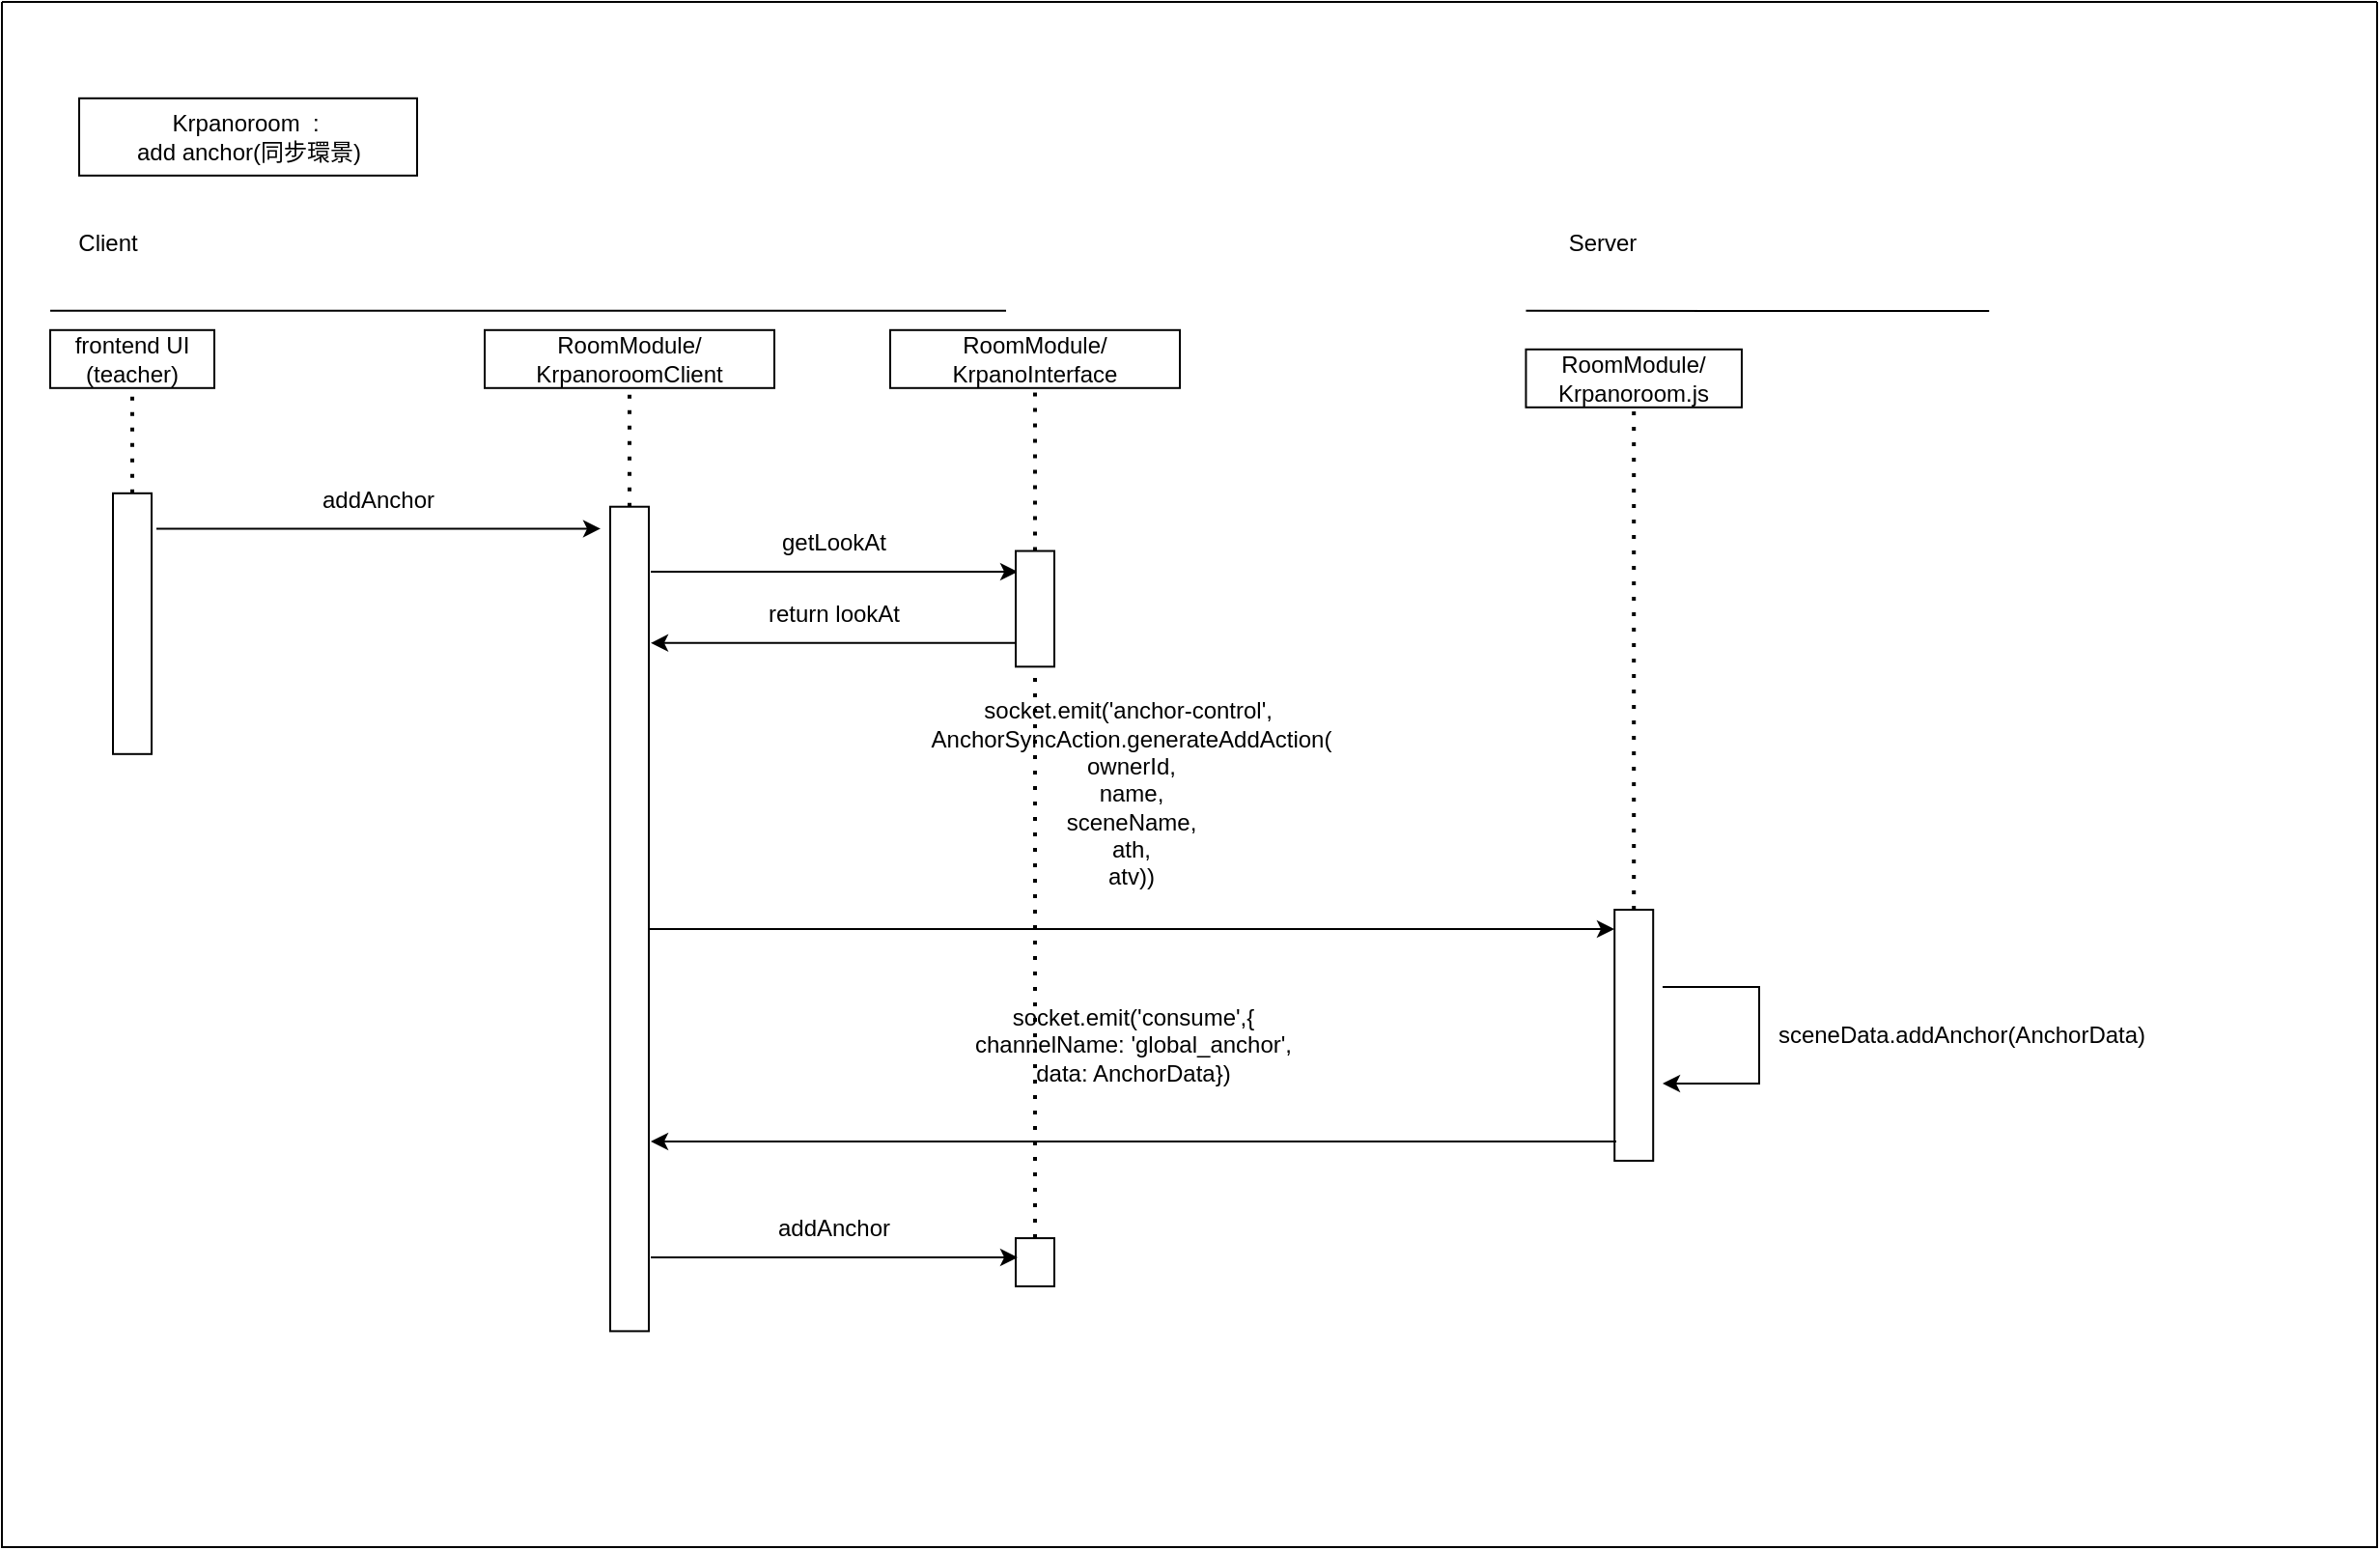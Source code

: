 <mxfile version="20.8.23" type="github"><diagram id="Z87XCZslrCXwQrkr19RX" name="Page-1"><mxGraphModel dx="2261" dy="707" grid="1" gridSize="10" guides="1" tooltips="1" connect="1" arrows="1" fold="1" page="1" pageScale="1" pageWidth="827" pageHeight="1169" math="0" shadow="0"><root><mxCell id="0"/><mxCell id="1" parent="0"/><mxCell id="0DKkQV_DlRvVZHHdh2dW-18" value="" style="swimlane;startSize=0;fillColor=#FF5959;" parent="1" vertex="1"><mxGeometry x="-680" y="60" width="1230" height="800" as="geometry"><mxRectangle x="-140" y="345" width="50" height="40" as="alternateBounds"/></mxGeometry></mxCell><mxCell id="S6yvC7qdEsfKQvKiLP5z-27" value="" style="rounded=0;whiteSpace=wrap;html=1;" parent="0DKkQV_DlRvVZHHdh2dW-18" vertex="1"><mxGeometry x="40" y="49.9" width="175" height="40" as="geometry"/></mxCell><mxCell id="S6yvC7qdEsfKQvKiLP5z-6" value="" style="endArrow=none;dashed=1;html=1;dashPattern=1 3;strokeWidth=2;rounded=0;entryX=0.5;entryY=1;entryDx=0;entryDy=0;startArrow=none;" parent="0DKkQV_DlRvVZHHdh2dW-18" source="QYz8oIN1GEiqAUlNkPk4-4" target="S6yvC7qdEsfKQvKiLP5z-3" edge="1"><mxGeometry width="50" height="50" relative="1" as="geometry"><mxPoint x="821.35" y="669.9" as="sourcePoint"/><mxPoint x="967.6" y="259.9" as="targetPoint"/></mxGeometry></mxCell><mxCell id="S6yvC7qdEsfKQvKiLP5z-9" value="" style="endArrow=none;html=1;rounded=0;" parent="0DKkQV_DlRvVZHHdh2dW-18" edge="1"><mxGeometry width="50" height="50" relative="1" as="geometry"><mxPoint x="25" y="159.9" as="sourcePoint"/><mxPoint x="520" y="159.9" as="targetPoint"/></mxGeometry></mxCell><mxCell id="S6yvC7qdEsfKQvKiLP5z-10" value="" style="endArrow=none;html=1;rounded=0;" parent="0DKkQV_DlRvVZHHdh2dW-18" edge="1"><mxGeometry width="50" height="50" relative="1" as="geometry"><mxPoint x="789.23" y="159.9" as="sourcePoint"/><mxPoint x="1029.1" y="160" as="targetPoint"/></mxGeometry></mxCell><mxCell id="S6yvC7qdEsfKQvKiLP5z-11" value="Client" style="text;strokeColor=none;align=center;fillColor=none;html=1;verticalAlign=middle;whiteSpace=wrap;rounded=0;" parent="0DKkQV_DlRvVZHHdh2dW-18" vertex="1"><mxGeometry x="25" y="109.9" width="60" height="30" as="geometry"/></mxCell><mxCell id="S6yvC7qdEsfKQvKiLP5z-12" value="Server" style="text;strokeColor=none;align=center;fillColor=none;html=1;verticalAlign=middle;whiteSpace=wrap;rounded=0;" parent="0DKkQV_DlRvVZHHdh2dW-18" vertex="1"><mxGeometry x="799.1" y="109.9" width="60" height="30" as="geometry"/></mxCell><mxCell id="S6yvC7qdEsfKQvKiLP5z-26" value="Krpanoroom&amp;nbsp; :&amp;nbsp;&lt;br&gt;add anchor(同步環景)" style="text;strokeColor=none;align=center;fillColor=none;html=1;verticalAlign=middle;whiteSpace=wrap;rounded=0;" parent="0DKkQV_DlRvVZHHdh2dW-18" vertex="1"><mxGeometry x="52.5" y="54.9" width="150" height="30" as="geometry"/></mxCell><mxCell id="S6yvC7qdEsfKQvKiLP5z-30" value="RoomModule/&lt;br&gt;KrpanoroomClient" style="rounded=0;whiteSpace=wrap;html=1;" parent="0DKkQV_DlRvVZHHdh2dW-18" vertex="1"><mxGeometry x="250.0" y="169.9" width="150.01" height="30" as="geometry"/></mxCell><mxCell id="S6yvC7qdEsfKQvKiLP5z-33" value="" style="rounded=0;whiteSpace=wrap;html=1;rotation=90;" parent="0DKkQV_DlRvVZHHdh2dW-18" vertex="1"><mxGeometry x="111.58" y="464.78" width="426.84" height="20" as="geometry"/></mxCell><mxCell id="S6yvC7qdEsfKQvKiLP5z-32" value="" style="endArrow=none;dashed=1;html=1;dashPattern=1 3;strokeWidth=2;rounded=0;entryX=0.5;entryY=1;entryDx=0;entryDy=0;startArrow=none;" parent="0DKkQV_DlRvVZHHdh2dW-18" source="S6yvC7qdEsfKQvKiLP5z-33" target="S6yvC7qdEsfKQvKiLP5z-30" edge="1"><mxGeometry width="50" height="50" relative="1" as="geometry"><mxPoint x="138.7" y="619.9" as="sourcePoint"/><mxPoint x="138.7" y="249.9" as="targetPoint"/></mxGeometry></mxCell><mxCell id="QYz8oIN1GEiqAUlNkPk4-4" value="" style="rounded=0;whiteSpace=wrap;html=1;rotation=90;spacing=4;" parent="0DKkQV_DlRvVZHHdh2dW-18" vertex="1"><mxGeometry x="780.13" y="525" width="129.95" height="20" as="geometry"/></mxCell><mxCell id="MCn9pfl6cx8tljpHCmL5-1" value="" style="endArrow=classic;html=1;rounded=0;entryX=1;entryY=1;entryDx=0;entryDy=0;exitX=0;exitY=1;exitDx=0;exitDy=0;" parent="0DKkQV_DlRvVZHHdh2dW-18" source="MCn9pfl6cx8tljpHCmL5-3" target="MCn9pfl6cx8tljpHCmL5-3" edge="1"><mxGeometry width="50" height="50" relative="1" as="geometry"><mxPoint x="31.04" y="266.74" as="sourcePoint"/><mxPoint x="470" y="310.9" as="targetPoint"/></mxGeometry></mxCell><mxCell id="MCn9pfl6cx8tljpHCmL5-3" value="addAnchor" style="text;strokeColor=none;align=center;fillColor=none;html=1;verticalAlign=middle;whiteSpace=wrap;rounded=0;" parent="0DKkQV_DlRvVZHHdh2dW-18" vertex="1"><mxGeometry x="80" y="242.72" width="230" height="30" as="geometry"/></mxCell><mxCell id="MCn9pfl6cx8tljpHCmL5-5" value="frontend UI&lt;br&gt;(teacher)" style="rounded=0;whiteSpace=wrap;html=1;" parent="0DKkQV_DlRvVZHHdh2dW-18" vertex="1"><mxGeometry x="25" y="169.9" width="85" height="30" as="geometry"/></mxCell><mxCell id="MCn9pfl6cx8tljpHCmL5-6" value="" style="rounded=0;whiteSpace=wrap;html=1;rotation=90;spacing=4;" parent="0DKkQV_DlRvVZHHdh2dW-18" vertex="1"><mxGeometry y="311.9" width="135" height="20" as="geometry"/></mxCell><mxCell id="MCn9pfl6cx8tljpHCmL5-7" value="" style="endArrow=none;dashed=1;html=1;dashPattern=1 3;strokeWidth=2;rounded=0;entryX=0.5;entryY=1;entryDx=0;entryDy=0;exitX=0;exitY=0.5;exitDx=0;exitDy=0;" parent="0DKkQV_DlRvVZHHdh2dW-18" source="MCn9pfl6cx8tljpHCmL5-6" target="MCn9pfl6cx8tljpHCmL5-5" edge="1"><mxGeometry width="50" height="50" relative="1" as="geometry"><mxPoint x="420" y="329.9" as="sourcePoint"/><mxPoint x="470" y="279.9" as="targetPoint"/></mxGeometry></mxCell><mxCell id="S6yvC7qdEsfKQvKiLP5z-3" value="RoomModule/&lt;br&gt;Krpanoroom.js" style="rounded=0;whiteSpace=wrap;html=1;" parent="0DKkQV_DlRvVZHHdh2dW-18" vertex="1"><mxGeometry x="789.23" y="179.9" width="111.75" height="30" as="geometry"/></mxCell><mxCell id="dILGxwlcteWHyGqmObZT-1" value="RoomModule/&lt;br&gt;KrpanoInterface" style="rounded=0;whiteSpace=wrap;html=1;" parent="0DKkQV_DlRvVZHHdh2dW-18" vertex="1"><mxGeometry x="459.99" y="169.9" width="150.01" height="30" as="geometry"/></mxCell><mxCell id="dILGxwlcteWHyGqmObZT-2" value="" style="endArrow=classic;html=1;rounded=0;exitX=0;exitY=1;exitDx=0;exitDy=0;entryX=1;entryY=1;entryDx=0;entryDy=0;" parent="0DKkQV_DlRvVZHHdh2dW-18" source="dILGxwlcteWHyGqmObZT-4" target="dILGxwlcteWHyGqmObZT-4" edge="1"><mxGeometry width="50" height="50" relative="1" as="geometry"><mxPoint x="500" y="370" as="sourcePoint"/><mxPoint x="550" y="316" as="targetPoint"/></mxGeometry></mxCell><mxCell id="dILGxwlcteWHyGqmObZT-4" value="getLookAt" style="text;strokeColor=none;align=center;fillColor=none;html=1;verticalAlign=middle;whiteSpace=wrap;rounded=0;" parent="0DKkQV_DlRvVZHHdh2dW-18" vertex="1"><mxGeometry x="336" y="265.04" width="190" height="30" as="geometry"/></mxCell><mxCell id="dILGxwlcteWHyGqmObZT-6" value="return lookAt" style="text;strokeColor=none;align=center;fillColor=none;html=1;verticalAlign=middle;whiteSpace=wrap;rounded=0;" parent="0DKkQV_DlRvVZHHdh2dW-18" vertex="1"><mxGeometry x="336" y="301.9" width="190" height="30" as="geometry"/></mxCell><mxCell id="dILGxwlcteWHyGqmObZT-5" value="" style="endArrow=classic;html=1;rounded=0;exitX=1;exitY=1;exitDx=0;exitDy=0;entryX=0;entryY=1;entryDx=0;entryDy=0;" parent="0DKkQV_DlRvVZHHdh2dW-18" source="dILGxwlcteWHyGqmObZT-6" target="dILGxwlcteWHyGqmObZT-6" edge="1"><mxGeometry width="50" height="50" relative="1" as="geometry"><mxPoint x="500" y="370" as="sourcePoint"/><mxPoint x="550" y="320" as="targetPoint"/></mxGeometry></mxCell><mxCell id="dILGxwlcteWHyGqmObZT-7" value="socket.emit('anchor-control',&amp;nbsp;&lt;br&gt;AnchorSyncAction.generateAddAction(&lt;br&gt;ownerId,&lt;br&gt;name,&lt;br&gt;sceneName,&lt;br&gt;ath,&lt;br&gt;atv))" style="text;strokeColor=none;align=center;fillColor=none;html=1;verticalAlign=middle;whiteSpace=wrap;rounded=0;" parent="0DKkQV_DlRvVZHHdh2dW-18" vertex="1"><mxGeometry x="335" y="340" width="500" height="140" as="geometry"/></mxCell><mxCell id="dILGxwlcteWHyGqmObZT-8" value="" style="endArrow=classic;html=1;rounded=0;exitX=0;exitY=1;exitDx=0;exitDy=0;entryX=1;entryY=1;entryDx=0;entryDy=0;" parent="0DKkQV_DlRvVZHHdh2dW-18" source="dILGxwlcteWHyGqmObZT-7" target="dILGxwlcteWHyGqmObZT-7" edge="1"><mxGeometry width="50" height="50" relative="1" as="geometry"><mxPoint x="500" y="330" as="sourcePoint"/><mxPoint x="550" y="280" as="targetPoint"/></mxGeometry></mxCell><mxCell id="dILGxwlcteWHyGqmObZT-9" value="socket.emit('consume',{&lt;br&gt;channelName: 'global_anchor',&lt;br&gt;data: AnchorData})" style="text;strokeColor=none;align=center;fillColor=none;html=1;verticalAlign=middle;whiteSpace=wrap;rounded=0;" parent="0DKkQV_DlRvVZHHdh2dW-18" vertex="1"><mxGeometry x="336" y="490" width="500" height="100" as="geometry"/></mxCell><mxCell id="dILGxwlcteWHyGqmObZT-10" value="" style="endArrow=classic;html=1;rounded=0;exitX=1;exitY=1;exitDx=0;exitDy=0;entryX=0;entryY=1;entryDx=0;entryDy=0;" parent="0DKkQV_DlRvVZHHdh2dW-18" source="dILGxwlcteWHyGqmObZT-9" target="dILGxwlcteWHyGqmObZT-9" edge="1"><mxGeometry width="50" height="50" relative="1" as="geometry"><mxPoint x="500" y="360" as="sourcePoint"/><mxPoint x="550" y="310" as="targetPoint"/></mxGeometry></mxCell><mxCell id="dILGxwlcteWHyGqmObZT-11" value="&amp;nbsp; &amp;nbsp; &amp;nbsp; &amp;nbsp; &amp;nbsp;sceneData.addAnchor(AnchorData)" style="text;strokeColor=none;align=center;fillColor=none;html=1;verticalAlign=middle;whiteSpace=wrap;rounded=0;" parent="0DKkQV_DlRvVZHHdh2dW-18" vertex="1"><mxGeometry x="860" y="510" width="280" height="50" as="geometry"/></mxCell><mxCell id="dILGxwlcteWHyGqmObZT-12" value="" style="endArrow=classic;html=1;rounded=0;exitX=0;exitY=0;exitDx=0;exitDy=0;entryX=0;entryY=1;entryDx=0;entryDy=0;" parent="0DKkQV_DlRvVZHHdh2dW-18" source="dILGxwlcteWHyGqmObZT-11" target="dILGxwlcteWHyGqmObZT-11" edge="1"><mxGeometry width="50" height="50" relative="1" as="geometry"><mxPoint x="730" y="430" as="sourcePoint"/><mxPoint x="780" y="380" as="targetPoint"/><Array as="points"><mxPoint x="910" y="510"/><mxPoint x="910" y="560"/></Array></mxGeometry></mxCell><mxCell id="dILGxwlcteWHyGqmObZT-13" value="" style="rounded=0;whiteSpace=wrap;html=1;rotation=90;" parent="0DKkQV_DlRvVZHHdh2dW-18" vertex="1"><mxGeometry x="522.52" y="642.53" width="24.95" height="20" as="geometry"/></mxCell><mxCell id="dILGxwlcteWHyGqmObZT-15" value="addAnchor" style="text;strokeColor=none;align=center;fillColor=none;html=1;verticalAlign=middle;whiteSpace=wrap;rounded=0;" parent="0DKkQV_DlRvVZHHdh2dW-18" vertex="1"><mxGeometry x="336" y="620" width="190" height="30" as="geometry"/></mxCell><mxCell id="dILGxwlcteWHyGqmObZT-16" value="" style="endArrow=classic;html=1;rounded=0;exitX=0;exitY=1;exitDx=0;exitDy=0;entryX=1;entryY=1;entryDx=0;entryDy=0;" parent="0DKkQV_DlRvVZHHdh2dW-18" source="dILGxwlcteWHyGqmObZT-15" target="dILGxwlcteWHyGqmObZT-15" edge="1"><mxGeometry width="50" height="50" relative="1" as="geometry"><mxPoint x="460" y="510" as="sourcePoint"/><mxPoint x="510" y="460" as="targetPoint"/></mxGeometry></mxCell><mxCell id="dILGxwlcteWHyGqmObZT-17" value="" style="endArrow=none;dashed=1;html=1;dashPattern=1 3;strokeWidth=2;rounded=0;entryX=0.5;entryY=1;entryDx=0;entryDy=0;exitX=0;exitY=0.5;exitDx=0;exitDy=0;" parent="0DKkQV_DlRvVZHHdh2dW-18" source="dILGxwlcteWHyGqmObZT-3" target="dILGxwlcteWHyGqmObZT-1" edge="1"><mxGeometry width="50" height="50" relative="1" as="geometry"><mxPoint x="460" y="510" as="sourcePoint"/><mxPoint x="510" y="460" as="targetPoint"/></mxGeometry></mxCell><mxCell id="dILGxwlcteWHyGqmObZT-18" value="" style="endArrow=none;dashed=1;html=1;dashPattern=1 3;strokeWidth=2;rounded=0;exitX=0;exitY=0.5;exitDx=0;exitDy=0;" parent="0DKkQV_DlRvVZHHdh2dW-18" source="dILGxwlcteWHyGqmObZT-13" edge="1"><mxGeometry width="50" height="50" relative="1" as="geometry"><mxPoint x="-60" y="620" as="sourcePoint"/><mxPoint x="535" y="340" as="targetPoint"/></mxGeometry></mxCell><mxCell id="dILGxwlcteWHyGqmObZT-3" value="" style="rounded=0;whiteSpace=wrap;html=1;rotation=90;" parent="0DKkQV_DlRvVZHHdh2dW-18" vertex="1"><mxGeometry x="505.05" y="304.22" width="59.9" height="20" as="geometry"/></mxCell></root></mxGraphModel></diagram></mxfile>